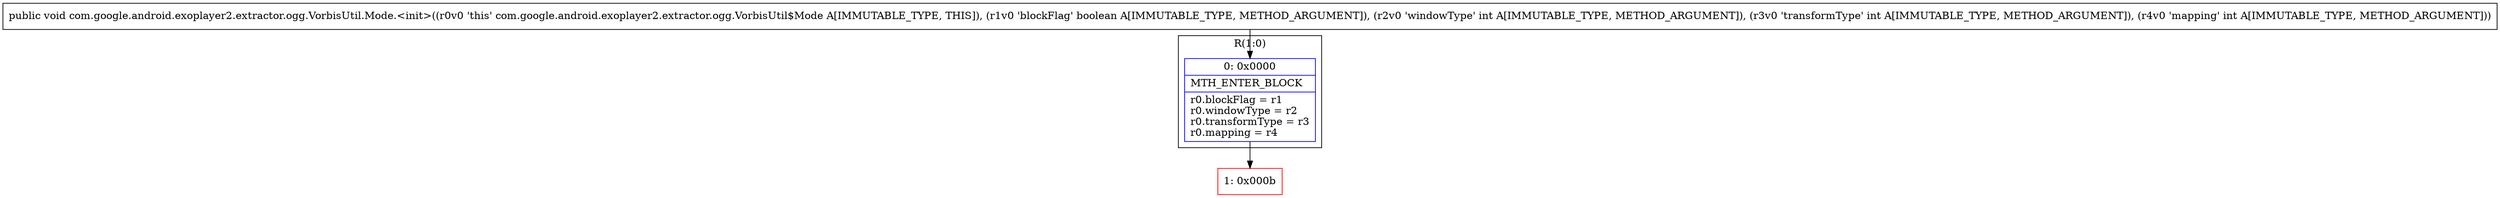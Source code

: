 digraph "CFG forcom.google.android.exoplayer2.extractor.ogg.VorbisUtil.Mode.\<init\>(ZIII)V" {
subgraph cluster_Region_1350840897 {
label = "R(1:0)";
node [shape=record,color=blue];
Node_0 [shape=record,label="{0\:\ 0x0000|MTH_ENTER_BLOCK\l|r0.blockFlag = r1\lr0.windowType = r2\lr0.transformType = r3\lr0.mapping = r4\l}"];
}
Node_1 [shape=record,color=red,label="{1\:\ 0x000b}"];
MethodNode[shape=record,label="{public void com.google.android.exoplayer2.extractor.ogg.VorbisUtil.Mode.\<init\>((r0v0 'this' com.google.android.exoplayer2.extractor.ogg.VorbisUtil$Mode A[IMMUTABLE_TYPE, THIS]), (r1v0 'blockFlag' boolean A[IMMUTABLE_TYPE, METHOD_ARGUMENT]), (r2v0 'windowType' int A[IMMUTABLE_TYPE, METHOD_ARGUMENT]), (r3v0 'transformType' int A[IMMUTABLE_TYPE, METHOD_ARGUMENT]), (r4v0 'mapping' int A[IMMUTABLE_TYPE, METHOD_ARGUMENT])) }"];
MethodNode -> Node_0;
Node_0 -> Node_1;
}

